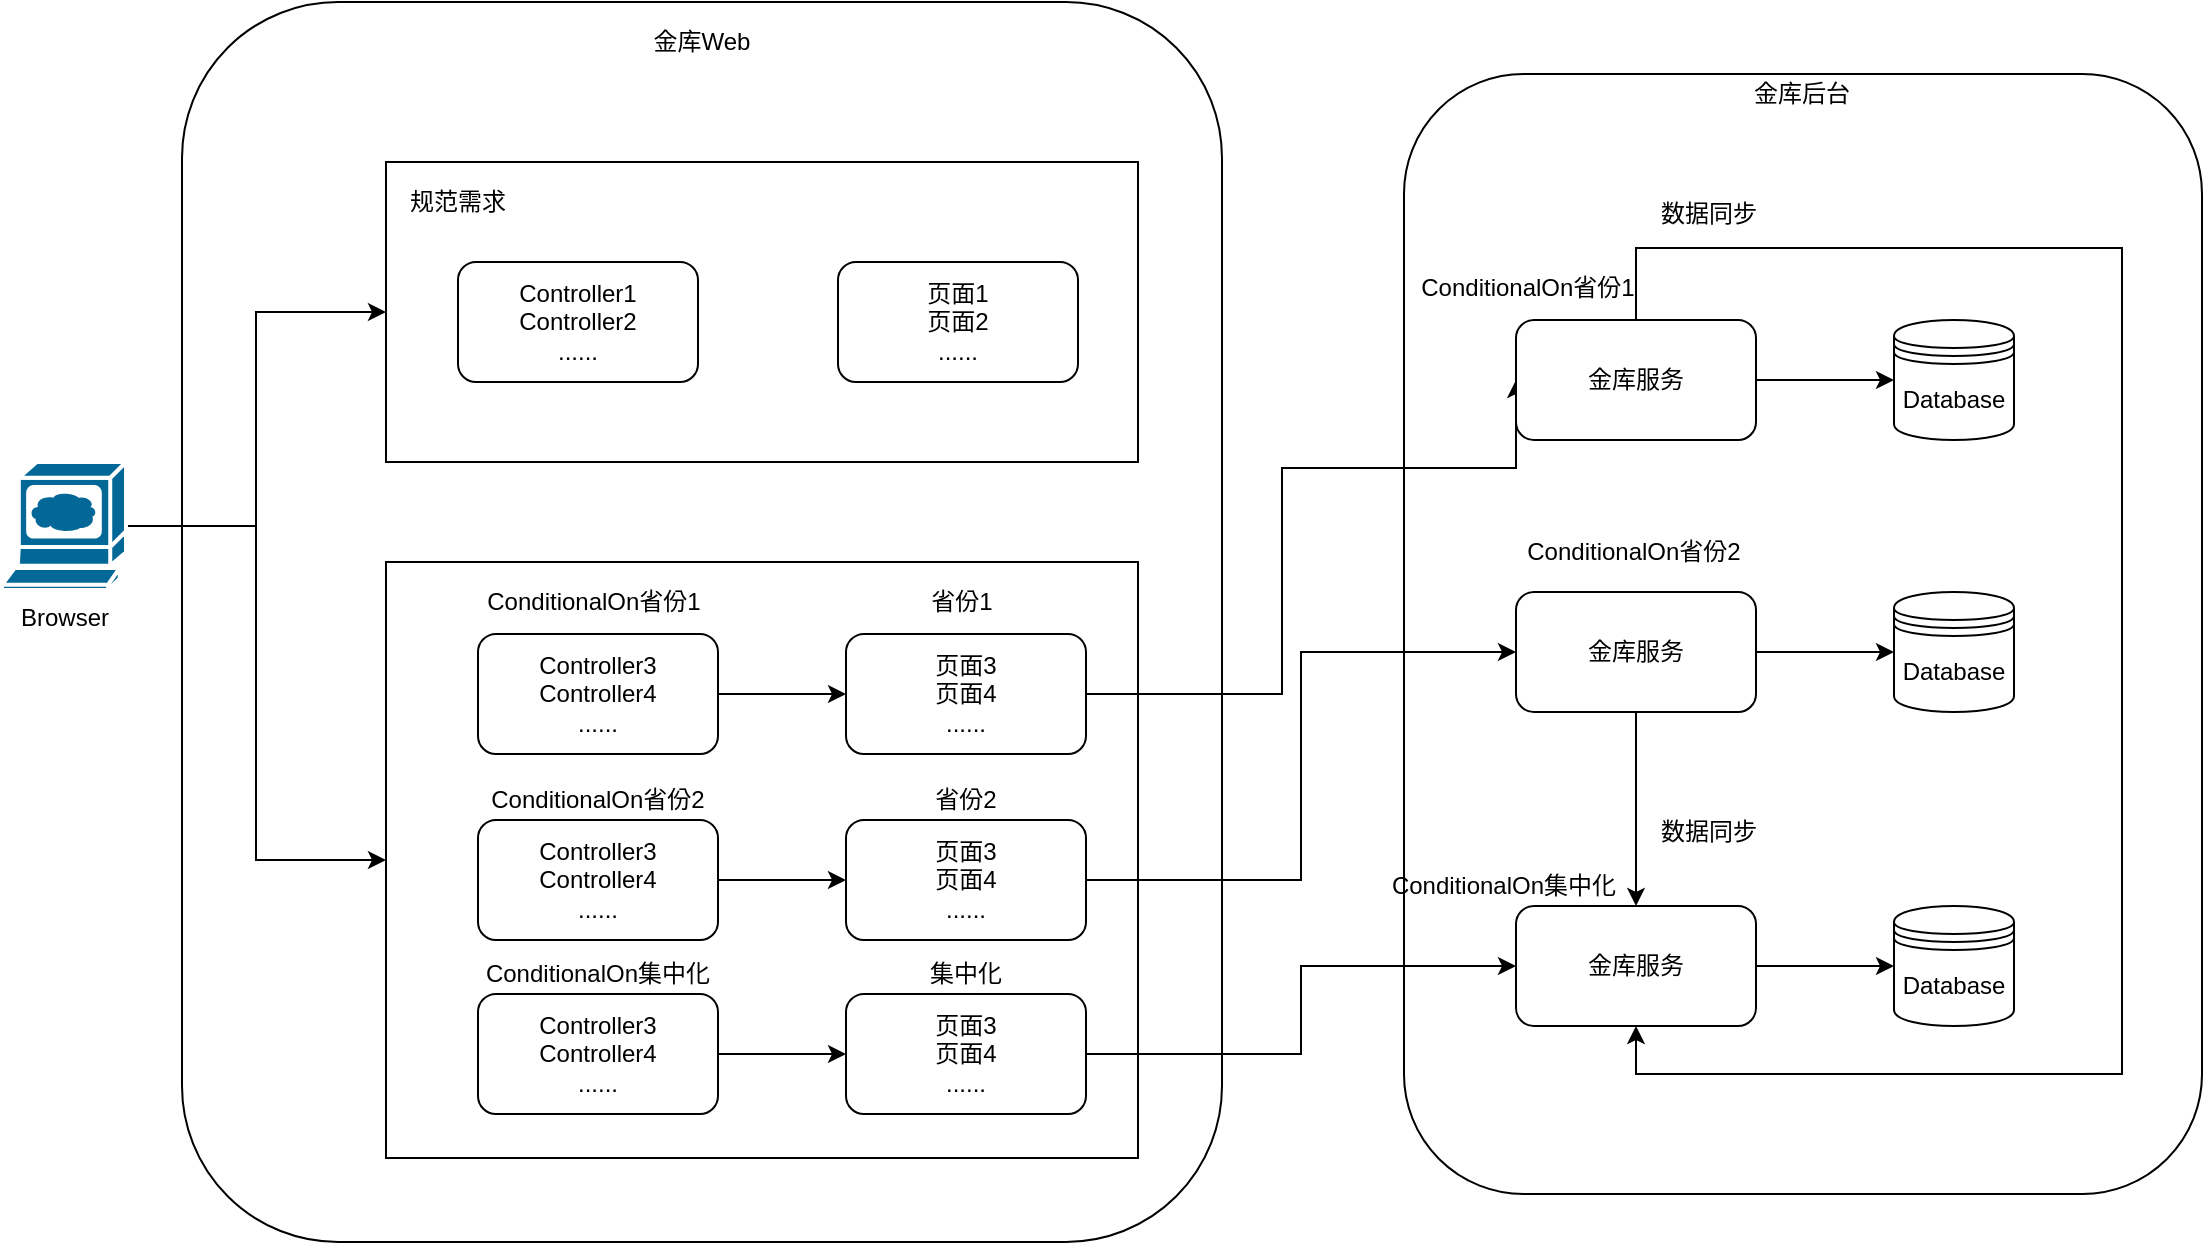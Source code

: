 <mxfile version="13.6.8" type="github">
  <diagram id="n1DSh3T9E_Pk7iYmtj9A" name="Page-1">
    <mxGraphModel dx="1422" dy="796" grid="1" gridSize="10" guides="1" tooltips="1" connect="1" arrows="1" fold="1" page="1" pageScale="1" pageWidth="827" pageHeight="1169" math="0" shadow="0">
      <root>
        <mxCell id="0" />
        <mxCell id="1" parent="0" />
        <mxCell id="rCMM3NfX4LUDCF9KQQ6A-44" value="" style="rounded=0;whiteSpace=wrap;html=1;" vertex="1" parent="1">
          <mxGeometry x="751" y="176" width="210" height="390" as="geometry" />
        </mxCell>
        <mxCell id="rCMM3NfX4LUDCF9KQQ6A-3" value="" style="rounded=1;whiteSpace=wrap;html=1;" vertex="1" parent="1">
          <mxGeometry x="130" y="80" width="520" height="620" as="geometry" />
        </mxCell>
        <mxCell id="rCMM3NfX4LUDCF9KQQ6A-6" value="" style="rounded=0;whiteSpace=wrap;html=1;" vertex="1" parent="1">
          <mxGeometry x="232" y="360" width="376" height="298" as="geometry" />
        </mxCell>
        <mxCell id="rCMM3NfX4LUDCF9KQQ6A-5" value="" style="rounded=0;whiteSpace=wrap;html=1;" vertex="1" parent="1">
          <mxGeometry x="232" y="160" width="376" height="150" as="geometry" />
        </mxCell>
        <mxCell id="rCMM3NfX4LUDCF9KQQ6A-4" value="" style="rounded=1;whiteSpace=wrap;html=1;" vertex="1" parent="1">
          <mxGeometry x="741" y="116" width="399" height="560" as="geometry" />
        </mxCell>
        <mxCell id="rCMM3NfX4LUDCF9KQQ6A-7" value="页面1&lt;br&gt;页面2&lt;br&gt;......" style="rounded=1;whiteSpace=wrap;html=1;" vertex="1" parent="1">
          <mxGeometry x="458" y="210" width="120" height="60" as="geometry" />
        </mxCell>
        <mxCell id="rCMM3NfX4LUDCF9KQQ6A-72" style="edgeStyle=orthogonalEdgeStyle;rounded=0;orthogonalLoop=1;jettySize=auto;html=1;entryX=0;entryY=0.5;entryDx=0;entryDy=0;" edge="1" parent="1" source="rCMM3NfX4LUDCF9KQQ6A-10" target="rCMM3NfX4LUDCF9KQQ6A-50">
          <mxGeometry relative="1" as="geometry">
            <Array as="points">
              <mxPoint x="680" y="426" />
              <mxPoint x="680" y="313" />
              <mxPoint x="797" y="313" />
            </Array>
          </mxGeometry>
        </mxCell>
        <mxCell id="rCMM3NfX4LUDCF9KQQ6A-10" value="页面3&lt;br&gt;页面4&lt;br&gt;......" style="rounded=1;whiteSpace=wrap;html=1;" vertex="1" parent="1">
          <mxGeometry x="462" y="396" width="120" height="60" as="geometry" />
        </mxCell>
        <mxCell id="rCMM3NfX4LUDCF9KQQ6A-73" style="edgeStyle=orthogonalEdgeStyle;rounded=0;orthogonalLoop=1;jettySize=auto;html=1;entryX=0;entryY=0.5;entryDx=0;entryDy=0;" edge="1" parent="1" source="rCMM3NfX4LUDCF9KQQ6A-13" target="rCMM3NfX4LUDCF9KQQ6A-52">
          <mxGeometry relative="1" as="geometry" />
        </mxCell>
        <mxCell id="rCMM3NfX4LUDCF9KQQ6A-13" value="页面3&lt;br&gt;页面4&lt;br&gt;......" style="rounded=1;whiteSpace=wrap;html=1;" vertex="1" parent="1">
          <mxGeometry x="462" y="489" width="120" height="60" as="geometry" />
        </mxCell>
        <mxCell id="rCMM3NfX4LUDCF9KQQ6A-14" value="省份2" style="text;html=1;strokeColor=none;fillColor=none;align=center;verticalAlign=middle;whiteSpace=wrap;rounded=0;" vertex="1" parent="1">
          <mxGeometry x="502" y="469" width="40" height="20" as="geometry" />
        </mxCell>
        <mxCell id="rCMM3NfX4LUDCF9KQQ6A-74" style="edgeStyle=orthogonalEdgeStyle;rounded=0;orthogonalLoop=1;jettySize=auto;html=1;entryX=0;entryY=0.5;entryDx=0;entryDy=0;" edge="1" parent="1" source="rCMM3NfX4LUDCF9KQQ6A-15" target="rCMM3NfX4LUDCF9KQQ6A-54">
          <mxGeometry relative="1" as="geometry">
            <mxPoint x="818" y="606" as="targetPoint" />
            <Array as="points" />
          </mxGeometry>
        </mxCell>
        <mxCell id="rCMM3NfX4LUDCF9KQQ6A-15" value="页面3&lt;br&gt;页面4&lt;br&gt;......" style="rounded=1;whiteSpace=wrap;html=1;" vertex="1" parent="1">
          <mxGeometry x="462" y="576" width="120" height="60" as="geometry" />
        </mxCell>
        <mxCell id="rCMM3NfX4LUDCF9KQQ6A-16" value="集中化" style="text;html=1;strokeColor=none;fillColor=none;align=center;verticalAlign=middle;whiteSpace=wrap;rounded=0;" vertex="1" parent="1">
          <mxGeometry x="502" y="556" width="40" height="20" as="geometry" />
        </mxCell>
        <mxCell id="rCMM3NfX4LUDCF9KQQ6A-18" value="规范需求" style="text;html=1;strokeColor=none;fillColor=none;align=center;verticalAlign=middle;whiteSpace=wrap;rounded=0;" vertex="1" parent="1">
          <mxGeometry x="218" y="170" width="100" height="20" as="geometry" />
        </mxCell>
        <mxCell id="rCMM3NfX4LUDCF9KQQ6A-19" value="金库Web" style="text;html=1;strokeColor=none;fillColor=none;align=center;verticalAlign=middle;whiteSpace=wrap;rounded=0;" vertex="1" parent="1">
          <mxGeometry x="347" y="90" width="86" height="20" as="geometry" />
        </mxCell>
        <mxCell id="rCMM3NfX4LUDCF9KQQ6A-20" value="Controller1&lt;br&gt;Controller2&lt;br&gt;......" style="rounded=1;whiteSpace=wrap;html=1;" vertex="1" parent="1">
          <mxGeometry x="268" y="210" width="120" height="60" as="geometry" />
        </mxCell>
        <mxCell id="rCMM3NfX4LUDCF9KQQ6A-69" style="edgeStyle=orthogonalEdgeStyle;rounded=0;orthogonalLoop=1;jettySize=auto;html=1;entryX=0;entryY=0.5;entryDx=0;entryDy=0;" edge="1" parent="1" source="rCMM3NfX4LUDCF9KQQ6A-21" target="rCMM3NfX4LUDCF9KQQ6A-10">
          <mxGeometry relative="1" as="geometry" />
        </mxCell>
        <mxCell id="rCMM3NfX4LUDCF9KQQ6A-21" value="Controller3&lt;br&gt;Controller4&lt;br&gt;......" style="rounded=1;whiteSpace=wrap;html=1;" vertex="1" parent="1">
          <mxGeometry x="278" y="396" width="120" height="60" as="geometry" />
        </mxCell>
        <mxCell id="rCMM3NfX4LUDCF9KQQ6A-22" value="ConditionalOn省份1" style="text;html=1;strokeColor=none;fillColor=none;align=center;verticalAlign=middle;whiteSpace=wrap;rounded=0;" vertex="1" parent="1">
          <mxGeometry x="261" y="370" width="150" height="20" as="geometry" />
        </mxCell>
        <mxCell id="rCMM3NfX4LUDCF9KQQ6A-70" style="edgeStyle=orthogonalEdgeStyle;rounded=0;orthogonalLoop=1;jettySize=auto;html=1;" edge="1" parent="1" source="rCMM3NfX4LUDCF9KQQ6A-23" target="rCMM3NfX4LUDCF9KQQ6A-13">
          <mxGeometry relative="1" as="geometry" />
        </mxCell>
        <mxCell id="rCMM3NfX4LUDCF9KQQ6A-23" value="Controller3&lt;br&gt;Controller4&lt;br&gt;......" style="rounded=1;whiteSpace=wrap;html=1;" vertex="1" parent="1">
          <mxGeometry x="278" y="489" width="120" height="60" as="geometry" />
        </mxCell>
        <mxCell id="rCMM3NfX4LUDCF9KQQ6A-24" value="ConditionalOn省份2" style="text;html=1;strokeColor=none;fillColor=none;align=center;verticalAlign=middle;whiteSpace=wrap;rounded=0;" vertex="1" parent="1">
          <mxGeometry x="278" y="469" width="120" height="20" as="geometry" />
        </mxCell>
        <mxCell id="rCMM3NfX4LUDCF9KQQ6A-71" style="edgeStyle=orthogonalEdgeStyle;rounded=0;orthogonalLoop=1;jettySize=auto;html=1;" edge="1" parent="1" source="rCMM3NfX4LUDCF9KQQ6A-25" target="rCMM3NfX4LUDCF9KQQ6A-15">
          <mxGeometry relative="1" as="geometry" />
        </mxCell>
        <mxCell id="rCMM3NfX4LUDCF9KQQ6A-25" value="Controller3&lt;br&gt;Controller4&lt;br&gt;......" style="rounded=1;whiteSpace=wrap;html=1;" vertex="1" parent="1">
          <mxGeometry x="278" y="576" width="120" height="60" as="geometry" />
        </mxCell>
        <mxCell id="rCMM3NfX4LUDCF9KQQ6A-26" value="ConditionalOn集中化" style="text;html=1;strokeColor=none;fillColor=none;align=center;verticalAlign=middle;whiteSpace=wrap;rounded=0;" vertex="1" parent="1">
          <mxGeometry x="278" y="556" width="120" height="20" as="geometry" />
        </mxCell>
        <mxCell id="rCMM3NfX4LUDCF9KQQ6A-28" value="金库后台" style="text;html=1;strokeColor=none;fillColor=none;align=center;verticalAlign=middle;whiteSpace=wrap;rounded=0;" vertex="1" parent="1">
          <mxGeometry x="894" y="116" width="92" height="20" as="geometry" />
        </mxCell>
        <mxCell id="rCMM3NfX4LUDCF9KQQ6A-42" value="Database" style="shape=datastore;whiteSpace=wrap;html=1;" vertex="1" parent="1">
          <mxGeometry x="986" y="239" width="60" height="60" as="geometry" />
        </mxCell>
        <mxCell id="rCMM3NfX4LUDCF9KQQ6A-43" value="省份1" style="text;html=1;strokeColor=none;fillColor=none;align=center;verticalAlign=middle;whiteSpace=wrap;rounded=0;" vertex="1" parent="1">
          <mxGeometry x="500" y="370" width="40" height="20" as="geometry" />
        </mxCell>
        <mxCell id="rCMM3NfX4LUDCF9KQQ6A-75" style="edgeStyle=orthogonalEdgeStyle;rounded=0;orthogonalLoop=1;jettySize=auto;html=1;" edge="1" parent="1" source="rCMM3NfX4LUDCF9KQQ6A-50" target="rCMM3NfX4LUDCF9KQQ6A-42">
          <mxGeometry relative="1" as="geometry" />
        </mxCell>
        <mxCell id="rCMM3NfX4LUDCF9KQQ6A-80" style="edgeStyle=orthogonalEdgeStyle;rounded=0;orthogonalLoop=1;jettySize=auto;html=1;entryX=0.5;entryY=1;entryDx=0;entryDy=0;exitX=0.5;exitY=0;exitDx=0;exitDy=0;" edge="1" parent="1" source="rCMM3NfX4LUDCF9KQQ6A-50" target="rCMM3NfX4LUDCF9KQQ6A-54">
          <mxGeometry relative="1" as="geometry">
            <Array as="points">
              <mxPoint x="857" y="203" />
              <mxPoint x="1100" y="203" />
              <mxPoint x="1100" y="616" />
              <mxPoint x="857" y="616" />
            </Array>
          </mxGeometry>
        </mxCell>
        <mxCell id="rCMM3NfX4LUDCF9KQQ6A-50" value="金库服务" style="rounded=1;whiteSpace=wrap;html=1;" vertex="1" parent="1">
          <mxGeometry x="797" y="239" width="120" height="60" as="geometry" />
        </mxCell>
        <mxCell id="rCMM3NfX4LUDCF9KQQ6A-51" value="ConditionalOn省份1" style="text;html=1;strokeColor=none;fillColor=none;align=center;verticalAlign=middle;whiteSpace=wrap;rounded=0;" vertex="1" parent="1">
          <mxGeometry x="728" y="213" width="150" height="20" as="geometry" />
        </mxCell>
        <mxCell id="rCMM3NfX4LUDCF9KQQ6A-76" style="edgeStyle=orthogonalEdgeStyle;rounded=0;orthogonalLoop=1;jettySize=auto;html=1;" edge="1" parent="1" source="rCMM3NfX4LUDCF9KQQ6A-52" target="rCMM3NfX4LUDCF9KQQ6A-61">
          <mxGeometry relative="1" as="geometry" />
        </mxCell>
        <mxCell id="rCMM3NfX4LUDCF9KQQ6A-78" style="edgeStyle=orthogonalEdgeStyle;rounded=0;orthogonalLoop=1;jettySize=auto;html=1;" edge="1" parent="1" source="rCMM3NfX4LUDCF9KQQ6A-52" target="rCMM3NfX4LUDCF9KQQ6A-54">
          <mxGeometry relative="1" as="geometry" />
        </mxCell>
        <mxCell id="rCMM3NfX4LUDCF9KQQ6A-52" value="金库服务" style="rounded=1;whiteSpace=wrap;html=1;" vertex="1" parent="1">
          <mxGeometry x="797" y="375" width="120" height="60" as="geometry" />
        </mxCell>
        <mxCell id="rCMM3NfX4LUDCF9KQQ6A-53" value="ConditionalOn省份2" style="text;html=1;strokeColor=none;fillColor=none;align=center;verticalAlign=middle;whiteSpace=wrap;rounded=0;" vertex="1" parent="1">
          <mxGeometry x="796" y="345" width="120" height="20" as="geometry" />
        </mxCell>
        <mxCell id="rCMM3NfX4LUDCF9KQQ6A-77" style="edgeStyle=orthogonalEdgeStyle;rounded=0;orthogonalLoop=1;jettySize=auto;html=1;" edge="1" parent="1" source="rCMM3NfX4LUDCF9KQQ6A-54" target="rCMM3NfX4LUDCF9KQQ6A-62">
          <mxGeometry relative="1" as="geometry" />
        </mxCell>
        <mxCell id="rCMM3NfX4LUDCF9KQQ6A-54" value="金库服务" style="rounded=1;whiteSpace=wrap;html=1;" vertex="1" parent="1">
          <mxGeometry x="797" y="532" width="120" height="60" as="geometry" />
        </mxCell>
        <mxCell id="rCMM3NfX4LUDCF9KQQ6A-55" value="ConditionalOn集中化" style="text;html=1;strokeColor=none;fillColor=none;align=center;verticalAlign=middle;whiteSpace=wrap;rounded=0;" vertex="1" parent="1">
          <mxGeometry x="731" y="512" width="120" height="20" as="geometry" />
        </mxCell>
        <mxCell id="rCMM3NfX4LUDCF9KQQ6A-61" value="&lt;span&gt;Database&lt;/span&gt;" style="shape=datastore;whiteSpace=wrap;html=1;" vertex="1" parent="1">
          <mxGeometry x="986" y="375" width="60" height="60" as="geometry" />
        </mxCell>
        <mxCell id="rCMM3NfX4LUDCF9KQQ6A-62" value="&lt;span&gt;Database&lt;/span&gt;" style="shape=datastore;whiteSpace=wrap;html=1;" vertex="1" parent="1">
          <mxGeometry x="986" y="532" width="60" height="60" as="geometry" />
        </mxCell>
        <mxCell id="rCMM3NfX4LUDCF9KQQ6A-67" style="edgeStyle=orthogonalEdgeStyle;rounded=0;orthogonalLoop=1;jettySize=auto;html=1;entryX=0;entryY=0.5;entryDx=0;entryDy=0;" edge="1" parent="1" source="rCMM3NfX4LUDCF9KQQ6A-63" target="rCMM3NfX4LUDCF9KQQ6A-5">
          <mxGeometry relative="1" as="geometry" />
        </mxCell>
        <mxCell id="rCMM3NfX4LUDCF9KQQ6A-68" style="edgeStyle=orthogonalEdgeStyle;rounded=0;orthogonalLoop=1;jettySize=auto;html=1;" edge="1" parent="1" source="rCMM3NfX4LUDCF9KQQ6A-63" target="rCMM3NfX4LUDCF9KQQ6A-6">
          <mxGeometry relative="1" as="geometry" />
        </mxCell>
        <mxCell id="rCMM3NfX4LUDCF9KQQ6A-63" value="Browser" style="shape=mxgraph.cisco.computers_and_peripherals.web_browser;html=1;pointerEvents=1;dashed=0;fillColor=#036897;strokeColor=#ffffff;strokeWidth=2;verticalLabelPosition=bottom;verticalAlign=top;align=center;outlineConnect=0;" vertex="1" parent="1">
          <mxGeometry x="40" y="310" width="62" height="64" as="geometry" />
        </mxCell>
        <mxCell id="rCMM3NfX4LUDCF9KQQ6A-81" value="数据同步" style="text;html=1;strokeColor=none;fillColor=none;align=center;verticalAlign=middle;whiteSpace=wrap;rounded=0;" vertex="1" parent="1">
          <mxGeometry x="861" y="485" width="65" height="20" as="geometry" />
        </mxCell>
        <mxCell id="rCMM3NfX4LUDCF9KQQ6A-82" value="数据同步" style="text;html=1;strokeColor=none;fillColor=none;align=center;verticalAlign=middle;whiteSpace=wrap;rounded=0;" vertex="1" parent="1">
          <mxGeometry x="861" y="176" width="65" height="20" as="geometry" />
        </mxCell>
      </root>
    </mxGraphModel>
  </diagram>
</mxfile>
